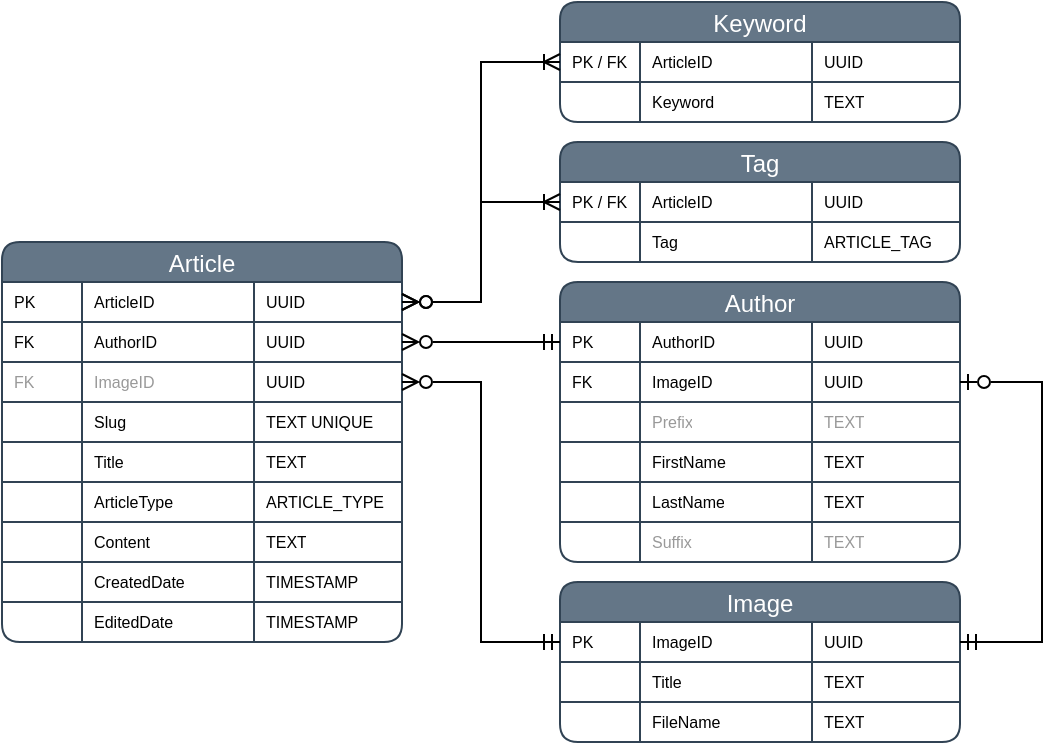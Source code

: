 <mxfile version="28.0.6">
  <diagram name="Page-1" id="wTQ_YUTuVqvLGKFHxFBs">
    <mxGraphModel dx="1554" dy="1112" grid="1" gridSize="10" guides="1" tooltips="1" connect="1" arrows="1" fold="1" page="1" pageScale="1" pageWidth="827" pageHeight="1169" math="0" shadow="0">
      <root>
        <mxCell id="0" />
        <mxCell id="1" parent="0" />
        <mxCell id="2lzd2zvRrAFir2QoytyE-1" value="Article" style="shape=table;startSize=20;container=1;collapsible=0;childLayout=tableLayout;fontSize=12;rounded=1;shadow=0;swimlaneLine=1;perimeterSpacing=0;strokeWidth=1;swimlaneFillColor=#FFFFFF;labelBackgroundColor=none;fillStyle=solid;fillColor=#647687;strokeColor=#314354;fontColor=#ffffff;" parent="1" vertex="1">
          <mxGeometry x="40" y="160" width="200" height="200" as="geometry" />
        </mxCell>
        <mxCell id="2lzd2zvRrAFir2QoytyE-2" value="" style="shape=tableRow;horizontal=0;startSize=0;swimlaneHead=0;swimlaneBody=0;strokeColor=light-dark(#000000, #ffc5c5);top=0;left=0;bottom=0;right=0;collapsible=0;dropTarget=0;fillColor=none;points=[[0,0.5],[1,0.5]];portConstraint=eastwest;fontSize=16;swimlaneFillColor=none;labelBackgroundColor=none;" parent="2lzd2zvRrAFir2QoytyE-1" vertex="1">
          <mxGeometry y="20" width="200" height="20" as="geometry" />
        </mxCell>
        <mxCell id="2lzd2zvRrAFir2QoytyE-3" value="PK" style="shape=partialRectangle;html=1;whiteSpace=wrap;connectable=0;strokeColor=light-dark(#000000, #ffc5c5);overflow=hidden;fillColor=none;top=0;left=0;bottom=0;right=0;pointerEvents=1;fontSize=8;align=left;spacingLeft=4;spacingRight=4;swimlaneFillColor=none;labelBackgroundColor=none;" parent="2lzd2zvRrAFir2QoytyE-2" vertex="1">
          <mxGeometry width="40" height="20" as="geometry">
            <mxRectangle width="40" height="20" as="alternateBounds" />
          </mxGeometry>
        </mxCell>
        <mxCell id="2lzd2zvRrAFir2QoytyE-4" value="ArticleID" style="shape=partialRectangle;html=1;whiteSpace=wrap;connectable=0;strokeColor=light-dark(#000000, #ffc5c5);overflow=hidden;fillColor=none;top=0;left=0;bottom=0;right=0;pointerEvents=1;fontSize=8;align=left;spacingLeft=4;spacingRight=4;swimlaneFillColor=none;labelBackgroundColor=none;" parent="2lzd2zvRrAFir2QoytyE-2" vertex="1">
          <mxGeometry x="40" width="86" height="20" as="geometry">
            <mxRectangle width="86" height="20" as="alternateBounds" />
          </mxGeometry>
        </mxCell>
        <mxCell id="2lzd2zvRrAFir2QoytyE-5" value="UUID" style="shape=partialRectangle;html=1;whiteSpace=wrap;connectable=0;strokeColor=light-dark(#000000, #ffc5c5);overflow=hidden;fillColor=none;top=0;left=0;bottom=0;right=0;pointerEvents=1;fontSize=8;align=left;spacingLeft=4;spacingRight=4;swimlaneFillColor=none;labelBackgroundColor=none;" parent="2lzd2zvRrAFir2QoytyE-2" vertex="1">
          <mxGeometry x="126" width="74" height="20" as="geometry">
            <mxRectangle width="74" height="20" as="alternateBounds" />
          </mxGeometry>
        </mxCell>
        <mxCell id="2lzd2zvRrAFir2QoytyE-6" value="" style="shape=tableRow;horizontal=0;startSize=0;swimlaneHead=0;swimlaneBody=0;strokeColor=light-dark(#000000, #ffc5c5);top=0;left=0;bottom=0;right=0;collapsible=0;dropTarget=0;fillColor=none;points=[[0,0.5],[1,0.5]];portConstraint=eastwest;fontSize=16;swimlaneFillColor=none;labelBackgroundColor=none;" parent="2lzd2zvRrAFir2QoytyE-1" vertex="1">
          <mxGeometry y="40" width="200" height="20" as="geometry" />
        </mxCell>
        <mxCell id="2lzd2zvRrAFir2QoytyE-7" value="FK" style="shape=partialRectangle;html=1;whiteSpace=wrap;connectable=0;strokeColor=light-dark(#000000, #ffc5c5);overflow=hidden;fillColor=none;top=0;left=0;bottom=0;right=0;pointerEvents=1;fontSize=8;align=left;spacingLeft=4;spacingRight=4;swimlaneFillColor=none;labelBackgroundColor=none;" parent="2lzd2zvRrAFir2QoytyE-6" vertex="1">
          <mxGeometry width="40" height="20" as="geometry">
            <mxRectangle width="40" height="20" as="alternateBounds" />
          </mxGeometry>
        </mxCell>
        <mxCell id="2lzd2zvRrAFir2QoytyE-8" value="AuthorID" style="shape=partialRectangle;html=1;whiteSpace=wrap;connectable=0;strokeColor=light-dark(#000000, #ffc5c5);overflow=hidden;fillColor=none;top=0;left=0;bottom=0;right=0;pointerEvents=1;fontSize=8;align=left;spacingLeft=4;spacingRight=4;swimlaneFillColor=none;labelBackgroundColor=none;" parent="2lzd2zvRrAFir2QoytyE-6" vertex="1">
          <mxGeometry x="40" width="86" height="20" as="geometry">
            <mxRectangle width="86" height="20" as="alternateBounds" />
          </mxGeometry>
        </mxCell>
        <mxCell id="2lzd2zvRrAFir2QoytyE-9" value="UUID" style="shape=partialRectangle;html=1;whiteSpace=wrap;connectable=0;strokeColor=light-dark(#000000, #ffc5c5);overflow=hidden;fillColor=none;top=0;left=0;bottom=0;right=0;pointerEvents=1;fontSize=8;align=left;spacingLeft=4;spacingRight=4;swimlaneFillColor=none;labelBackgroundColor=none;" parent="2lzd2zvRrAFir2QoytyE-6" vertex="1">
          <mxGeometry x="126" width="74" height="20" as="geometry">
            <mxRectangle width="74" height="20" as="alternateBounds" />
          </mxGeometry>
        </mxCell>
        <mxCell id="2lzd2zvRrAFir2QoytyE-81" style="shape=tableRow;horizontal=0;startSize=0;swimlaneHead=0;swimlaneBody=0;strokeColor=light-dark(#000000, #ffc5c5);top=0;left=0;bottom=0;right=0;collapsible=0;dropTarget=0;fillColor=none;points=[[0,0.5],[1,0.5]];portConstraint=eastwest;fontSize=16;swimlaneFillColor=none;labelBackgroundColor=none;" parent="2lzd2zvRrAFir2QoytyE-1" vertex="1">
          <mxGeometry y="60" width="200" height="20" as="geometry" />
        </mxCell>
        <mxCell id="2lzd2zvRrAFir2QoytyE-82" value="FK" style="shape=partialRectangle;html=1;whiteSpace=wrap;connectable=0;strokeColor=light-dark(#000000, #ffc5c5);overflow=hidden;fillColor=none;top=0;left=0;bottom=0;right=0;pointerEvents=1;fontSize=8;align=left;spacingLeft=4;spacingRight=4;swimlaneFillColor=none;labelBackgroundColor=none;fontColor=#999999;" parent="2lzd2zvRrAFir2QoytyE-81" vertex="1">
          <mxGeometry width="40" height="20" as="geometry">
            <mxRectangle width="40" height="20" as="alternateBounds" />
          </mxGeometry>
        </mxCell>
        <mxCell id="2lzd2zvRrAFir2QoytyE-83" value="ImageID" style="shape=partialRectangle;html=1;whiteSpace=wrap;connectable=0;strokeColor=light-dark(#000000, #ffc5c5);overflow=hidden;fillColor=none;top=0;left=0;bottom=0;right=0;pointerEvents=1;fontSize=8;align=left;spacingLeft=4;spacingRight=4;swimlaneFillColor=none;labelBackgroundColor=none;fontColor=#999999;" parent="2lzd2zvRrAFir2QoytyE-81" vertex="1">
          <mxGeometry x="40" width="86" height="20" as="geometry">
            <mxRectangle width="86" height="20" as="alternateBounds" />
          </mxGeometry>
        </mxCell>
        <mxCell id="2lzd2zvRrAFir2QoytyE-84" value="UUID" style="shape=partialRectangle;html=1;whiteSpace=wrap;connectable=0;strokeColor=light-dark(#000000, #ffc5c5);overflow=hidden;fillColor=none;top=0;left=0;bottom=0;right=0;pointerEvents=1;fontSize=8;align=left;spacingLeft=4;spacingRight=4;swimlaneFillColor=none;labelBackgroundColor=none;" parent="2lzd2zvRrAFir2QoytyE-81" vertex="1">
          <mxGeometry x="126" width="74" height="20" as="geometry">
            <mxRectangle width="74" height="20" as="alternateBounds" />
          </mxGeometry>
        </mxCell>
        <mxCell id="2lzd2zvRrAFir2QoytyE-48" style="shape=tableRow;horizontal=0;startSize=0;swimlaneHead=0;swimlaneBody=0;strokeColor=light-dark(#000000, #ffc5c5);top=0;left=0;bottom=0;right=0;collapsible=0;dropTarget=0;fillColor=none;points=[[0,0.5],[1,0.5]];portConstraint=eastwest;fontSize=16;swimlaneFillColor=none;labelBackgroundColor=none;" parent="2lzd2zvRrAFir2QoytyE-1" vertex="1">
          <mxGeometry y="80" width="200" height="20" as="geometry" />
        </mxCell>
        <mxCell id="2lzd2zvRrAFir2QoytyE-49" style="shape=partialRectangle;html=1;whiteSpace=wrap;connectable=0;strokeColor=light-dark(#000000, #ffc5c5);overflow=hidden;fillColor=none;top=0;left=0;bottom=0;right=0;pointerEvents=1;fontSize=8;align=left;spacingLeft=4;spacingRight=4;swimlaneFillColor=none;labelBackgroundColor=none;" parent="2lzd2zvRrAFir2QoytyE-48" vertex="1">
          <mxGeometry width="40" height="20" as="geometry">
            <mxRectangle width="40" height="20" as="alternateBounds" />
          </mxGeometry>
        </mxCell>
        <mxCell id="2lzd2zvRrAFir2QoytyE-50" value="Slug" style="shape=partialRectangle;html=1;whiteSpace=wrap;connectable=0;strokeColor=light-dark(#000000, #ffc5c5);overflow=hidden;fillColor=none;top=0;left=0;bottom=0;right=0;pointerEvents=1;fontSize=8;align=left;spacingLeft=4;spacingRight=4;swimlaneFillColor=none;labelBackgroundColor=none;" parent="2lzd2zvRrAFir2QoytyE-48" vertex="1">
          <mxGeometry x="40" width="86" height="20" as="geometry">
            <mxRectangle width="86" height="20" as="alternateBounds" />
          </mxGeometry>
        </mxCell>
        <mxCell id="2lzd2zvRrAFir2QoytyE-51" value="TEXT UNIQUE" style="shape=partialRectangle;html=1;whiteSpace=wrap;connectable=0;strokeColor=light-dark(#000000, #ffc5c5);overflow=hidden;fillColor=none;top=0;left=0;bottom=0;right=0;pointerEvents=1;fontSize=8;align=left;spacingLeft=4;spacingRight=4;swimlaneFillColor=none;labelBackgroundColor=none;" parent="2lzd2zvRrAFir2QoytyE-48" vertex="1">
          <mxGeometry x="126" width="74" height="20" as="geometry">
            <mxRectangle width="74" height="20" as="alternateBounds" />
          </mxGeometry>
        </mxCell>
        <mxCell id="2lzd2zvRrAFir2QoytyE-10" style="shape=tableRow;horizontal=0;startSize=0;swimlaneHead=0;swimlaneBody=0;strokeColor=light-dark(#000000, #ffc5c5);top=0;left=0;bottom=0;right=0;collapsible=0;dropTarget=0;fillColor=none;points=[[0,0.5],[1,0.5]];portConstraint=eastwest;fontSize=16;swimlaneFillColor=none;labelBackgroundColor=none;" parent="2lzd2zvRrAFir2QoytyE-1" vertex="1">
          <mxGeometry y="100" width="200" height="20" as="geometry" />
        </mxCell>
        <mxCell id="2lzd2zvRrAFir2QoytyE-11" style="shape=partialRectangle;html=1;whiteSpace=wrap;connectable=0;strokeColor=light-dark(#000000, #ffc5c5);overflow=hidden;fillColor=none;top=0;left=0;bottom=0;right=0;pointerEvents=1;fontSize=8;align=left;spacingLeft=4;spacingRight=4;swimlaneFillColor=none;labelBackgroundColor=none;" parent="2lzd2zvRrAFir2QoytyE-10" vertex="1">
          <mxGeometry width="40" height="20" as="geometry">
            <mxRectangle width="40" height="20" as="alternateBounds" />
          </mxGeometry>
        </mxCell>
        <mxCell id="2lzd2zvRrAFir2QoytyE-12" value="Title" style="shape=partialRectangle;html=1;whiteSpace=wrap;connectable=0;strokeColor=light-dark(#000000, #ffc5c5);overflow=hidden;fillColor=none;top=0;left=0;bottom=0;right=0;pointerEvents=1;fontSize=8;align=left;spacingLeft=4;spacingRight=4;swimlaneFillColor=none;labelBackgroundColor=none;" parent="2lzd2zvRrAFir2QoytyE-10" vertex="1">
          <mxGeometry x="40" width="86" height="20" as="geometry">
            <mxRectangle width="86" height="20" as="alternateBounds" />
          </mxGeometry>
        </mxCell>
        <mxCell id="2lzd2zvRrAFir2QoytyE-13" value="TEXT" style="shape=partialRectangle;html=1;whiteSpace=wrap;connectable=0;strokeColor=light-dark(#000000, #ffc5c5);overflow=hidden;fillColor=none;top=0;left=0;bottom=0;right=0;pointerEvents=1;fontSize=8;align=left;spacingLeft=4;spacingRight=4;swimlaneFillColor=none;labelBackgroundColor=none;" parent="2lzd2zvRrAFir2QoytyE-10" vertex="1">
          <mxGeometry x="126" width="74" height="20" as="geometry">
            <mxRectangle width="74" height="20" as="alternateBounds" />
          </mxGeometry>
        </mxCell>
        <mxCell id="2lzd2zvRrAFir2QoytyE-77" style="shape=tableRow;horizontal=0;startSize=0;swimlaneHead=0;swimlaneBody=0;strokeColor=light-dark(#000000, #ffc5c5);top=0;left=0;bottom=0;right=0;collapsible=0;dropTarget=0;fillColor=none;points=[[0,0.5],[1,0.5]];portConstraint=eastwest;fontSize=16;swimlaneFillColor=none;labelBackgroundColor=none;" parent="2lzd2zvRrAFir2QoytyE-1" vertex="1">
          <mxGeometry y="120" width="200" height="20" as="geometry" />
        </mxCell>
        <mxCell id="2lzd2zvRrAFir2QoytyE-78" style="shape=partialRectangle;html=1;whiteSpace=wrap;connectable=0;strokeColor=light-dark(#000000, #ffc5c5);overflow=hidden;fillColor=none;top=0;left=0;bottom=0;right=0;pointerEvents=1;fontSize=8;align=left;spacingLeft=4;spacingRight=4;swimlaneFillColor=none;labelBackgroundColor=none;" parent="2lzd2zvRrAFir2QoytyE-77" vertex="1">
          <mxGeometry width="40" height="20" as="geometry">
            <mxRectangle width="40" height="20" as="alternateBounds" />
          </mxGeometry>
        </mxCell>
        <mxCell id="2lzd2zvRrAFir2QoytyE-79" value="ArticleType" style="shape=partialRectangle;html=1;whiteSpace=wrap;connectable=0;strokeColor=light-dark(#000000, #ffc5c5);overflow=hidden;fillColor=none;top=0;left=0;bottom=0;right=0;pointerEvents=1;fontSize=8;align=left;spacingLeft=4;spacingRight=4;swimlaneFillColor=none;labelBackgroundColor=none;" parent="2lzd2zvRrAFir2QoytyE-77" vertex="1">
          <mxGeometry x="40" width="86" height="20" as="geometry">
            <mxRectangle width="86" height="20" as="alternateBounds" />
          </mxGeometry>
        </mxCell>
        <mxCell id="2lzd2zvRrAFir2QoytyE-80" value="ARTICLE_TYPE" style="shape=partialRectangle;html=1;whiteSpace=wrap;connectable=0;strokeColor=light-dark(#000000, #ffc5c5);overflow=hidden;fillColor=none;top=0;left=0;bottom=0;right=0;pointerEvents=1;fontSize=8;align=left;spacingLeft=4;spacingRight=4;swimlaneFillColor=none;labelBackgroundColor=none;" parent="2lzd2zvRrAFir2QoytyE-77" vertex="1">
          <mxGeometry x="126" width="74" height="20" as="geometry">
            <mxRectangle width="74" height="20" as="alternateBounds" />
          </mxGeometry>
        </mxCell>
        <mxCell id="2lzd2zvRrAFir2QoytyE-40" style="shape=tableRow;horizontal=0;startSize=0;swimlaneHead=0;swimlaneBody=0;strokeColor=light-dark(#000000, #ffc5c5);top=0;left=0;bottom=0;right=0;collapsible=0;dropTarget=0;fillColor=none;points=[[0,0.5],[1,0.5]];portConstraint=eastwest;fontSize=16;swimlaneFillColor=none;labelBackgroundColor=none;" parent="2lzd2zvRrAFir2QoytyE-1" vertex="1">
          <mxGeometry y="140" width="200" height="20" as="geometry" />
        </mxCell>
        <mxCell id="2lzd2zvRrAFir2QoytyE-41" style="shape=partialRectangle;html=1;whiteSpace=wrap;connectable=0;strokeColor=light-dark(#000000, #ffc5c5);overflow=hidden;fillColor=none;top=0;left=0;bottom=0;right=0;pointerEvents=1;fontSize=8;align=left;spacingLeft=4;spacingRight=4;swimlaneFillColor=none;labelBackgroundColor=none;" parent="2lzd2zvRrAFir2QoytyE-40" vertex="1">
          <mxGeometry width="40" height="20" as="geometry">
            <mxRectangle width="40" height="20" as="alternateBounds" />
          </mxGeometry>
        </mxCell>
        <mxCell id="2lzd2zvRrAFir2QoytyE-42" value="Content" style="shape=partialRectangle;html=1;whiteSpace=wrap;connectable=0;strokeColor=light-dark(#000000, #ffc5c5);overflow=hidden;fillColor=none;top=0;left=0;bottom=0;right=0;pointerEvents=1;fontSize=8;align=left;spacingLeft=4;spacingRight=4;swimlaneFillColor=none;labelBackgroundColor=none;" parent="2lzd2zvRrAFir2QoytyE-40" vertex="1">
          <mxGeometry x="40" width="86" height="20" as="geometry">
            <mxRectangle width="86" height="20" as="alternateBounds" />
          </mxGeometry>
        </mxCell>
        <mxCell id="2lzd2zvRrAFir2QoytyE-43" value="TEXT" style="shape=partialRectangle;html=1;whiteSpace=wrap;connectable=0;strokeColor=light-dark(#000000, #ffc5c5);overflow=hidden;fillColor=none;top=0;left=0;bottom=0;right=0;pointerEvents=1;fontSize=8;align=left;spacingLeft=4;spacingRight=4;swimlaneFillColor=none;labelBackgroundColor=none;" parent="2lzd2zvRrAFir2QoytyE-40" vertex="1">
          <mxGeometry x="126" width="74" height="20" as="geometry">
            <mxRectangle width="74" height="20" as="alternateBounds" />
          </mxGeometry>
        </mxCell>
        <mxCell id="2lzd2zvRrAFir2QoytyE-44" style="shape=tableRow;horizontal=0;startSize=0;swimlaneHead=0;swimlaneBody=0;strokeColor=light-dark(#000000, #ffc5c5);top=0;left=0;bottom=0;right=0;collapsible=0;dropTarget=0;fillColor=none;points=[[0,0.5],[1,0.5]];portConstraint=eastwest;fontSize=16;swimlaneFillColor=none;labelBackgroundColor=none;" parent="2lzd2zvRrAFir2QoytyE-1" vertex="1">
          <mxGeometry y="160" width="200" height="20" as="geometry" />
        </mxCell>
        <mxCell id="2lzd2zvRrAFir2QoytyE-45" style="shape=partialRectangle;html=1;whiteSpace=wrap;connectable=0;strokeColor=light-dark(#000000, #ffc5c5);overflow=hidden;fillColor=none;top=0;left=0;bottom=0;right=0;pointerEvents=1;fontSize=8;align=left;spacingLeft=4;spacingRight=4;swimlaneFillColor=none;labelBackgroundColor=none;" parent="2lzd2zvRrAFir2QoytyE-44" vertex="1">
          <mxGeometry width="40" height="20" as="geometry">
            <mxRectangle width="40" height="20" as="alternateBounds" />
          </mxGeometry>
        </mxCell>
        <mxCell id="2lzd2zvRrAFir2QoytyE-46" value="CreatedDate" style="shape=partialRectangle;html=1;whiteSpace=wrap;connectable=0;strokeColor=light-dark(#000000, #ffc5c5);overflow=hidden;fillColor=none;top=0;left=0;bottom=0;right=0;pointerEvents=1;fontSize=8;align=left;spacingLeft=4;spacingRight=4;swimlaneFillColor=none;labelBackgroundColor=none;" parent="2lzd2zvRrAFir2QoytyE-44" vertex="1">
          <mxGeometry x="40" width="86" height="20" as="geometry">
            <mxRectangle width="86" height="20" as="alternateBounds" />
          </mxGeometry>
        </mxCell>
        <mxCell id="2lzd2zvRrAFir2QoytyE-47" value="TIMESTAMP" style="shape=partialRectangle;html=1;whiteSpace=wrap;connectable=0;strokeColor=light-dark(#000000, #ffc5c5);overflow=hidden;fillColor=none;top=0;left=0;bottom=0;right=0;pointerEvents=1;fontSize=8;align=left;spacingLeft=4;spacingRight=4;swimlaneFillColor=none;labelBackgroundColor=none;" parent="2lzd2zvRrAFir2QoytyE-44" vertex="1">
          <mxGeometry x="126" width="74" height="20" as="geometry">
            <mxRectangle width="74" height="20" as="alternateBounds" />
          </mxGeometry>
        </mxCell>
        <mxCell id="2lzd2zvRrAFir2QoytyE-52" style="shape=tableRow;horizontal=0;startSize=0;swimlaneHead=0;swimlaneBody=0;strokeColor=light-dark(#000000, #ffc5c5);top=0;left=0;bottom=0;right=0;collapsible=0;dropTarget=0;fillColor=none;points=[[0,0.5],[1,0.5]];portConstraint=eastwest;fontSize=16;swimlaneFillColor=none;labelBackgroundColor=none;" parent="2lzd2zvRrAFir2QoytyE-1" vertex="1">
          <mxGeometry y="180" width="200" height="20" as="geometry" />
        </mxCell>
        <mxCell id="2lzd2zvRrAFir2QoytyE-53" style="shape=partialRectangle;html=1;whiteSpace=wrap;connectable=0;strokeColor=light-dark(#000000, #ffc5c5);overflow=hidden;fillColor=none;top=0;left=0;bottom=0;right=0;pointerEvents=1;fontSize=8;align=left;spacingLeft=4;spacingRight=4;swimlaneFillColor=none;labelBackgroundColor=none;" parent="2lzd2zvRrAFir2QoytyE-52" vertex="1">
          <mxGeometry width="40" height="20" as="geometry">
            <mxRectangle width="40" height="20" as="alternateBounds" />
          </mxGeometry>
        </mxCell>
        <mxCell id="2lzd2zvRrAFir2QoytyE-54" value="EditedDate" style="shape=partialRectangle;html=1;whiteSpace=wrap;connectable=0;strokeColor=light-dark(#000000, #ffc5c5);overflow=hidden;fillColor=none;top=0;left=0;bottom=0;right=0;pointerEvents=1;fontSize=8;align=left;spacingLeft=4;spacingRight=4;swimlaneFillColor=none;labelBackgroundColor=none;" parent="2lzd2zvRrAFir2QoytyE-52" vertex="1">
          <mxGeometry x="40" width="86" height="20" as="geometry">
            <mxRectangle width="86" height="20" as="alternateBounds" />
          </mxGeometry>
        </mxCell>
        <mxCell id="2lzd2zvRrAFir2QoytyE-55" value="TIMESTAMP" style="shape=partialRectangle;html=1;whiteSpace=wrap;connectable=0;strokeColor=light-dark(#000000, #ffc5c5);overflow=hidden;fillColor=none;top=0;left=0;bottom=0;right=0;pointerEvents=1;fontSize=8;align=left;spacingLeft=4;spacingRight=4;swimlaneFillColor=none;labelBackgroundColor=none;" parent="2lzd2zvRrAFir2QoytyE-52" vertex="1">
          <mxGeometry x="126" width="74" height="20" as="geometry">
            <mxRectangle width="74" height="20" as="alternateBounds" />
          </mxGeometry>
        </mxCell>
        <mxCell id="2lzd2zvRrAFir2QoytyE-14" value="Author" style="shape=table;startSize=20;container=1;collapsible=0;childLayout=tableLayout;fontSize=12;rounded=1;shadow=0;swimlaneLine=1;perimeterSpacing=0;strokeWidth=1;swimlaneFillColor=#FFFFFF;labelBackgroundColor=none;fillStyle=solid;fillColor=#647687;strokeColor=#314354;fontColor=#ffffff;" parent="1" vertex="1">
          <mxGeometry x="319" y="180" width="200" height="140" as="geometry" />
        </mxCell>
        <mxCell id="2lzd2zvRrAFir2QoytyE-15" value="" style="shape=tableRow;horizontal=0;startSize=0;swimlaneHead=0;swimlaneBody=0;strokeColor=light-dark(#000000, #ffc5c5);top=0;left=0;bottom=0;right=0;collapsible=0;dropTarget=0;fillColor=none;points=[[0,0.5],[1,0.5]];portConstraint=eastwest;fontSize=16;swimlaneFillColor=none;labelBackgroundColor=none;" parent="2lzd2zvRrAFir2QoytyE-14" vertex="1">
          <mxGeometry y="20" width="200" height="20" as="geometry" />
        </mxCell>
        <mxCell id="2lzd2zvRrAFir2QoytyE-16" value="PK" style="shape=partialRectangle;html=1;whiteSpace=wrap;connectable=0;strokeColor=light-dark(#000000, #ffc5c5);overflow=hidden;fillColor=none;top=0;left=0;bottom=0;right=0;pointerEvents=1;fontSize=8;align=left;spacingLeft=4;spacingRight=4;swimlaneFillColor=none;labelBackgroundColor=none;" parent="2lzd2zvRrAFir2QoytyE-15" vertex="1">
          <mxGeometry width="40" height="20" as="geometry">
            <mxRectangle width="40" height="20" as="alternateBounds" />
          </mxGeometry>
        </mxCell>
        <mxCell id="2lzd2zvRrAFir2QoytyE-17" value="AuthorID" style="shape=partialRectangle;html=1;whiteSpace=wrap;connectable=0;strokeColor=light-dark(#000000, #ffc5c5);overflow=hidden;fillColor=none;top=0;left=0;bottom=0;right=0;pointerEvents=1;fontSize=8;align=left;spacingLeft=4;spacingRight=4;swimlaneFillColor=none;labelBackgroundColor=none;" parent="2lzd2zvRrAFir2QoytyE-15" vertex="1">
          <mxGeometry x="40" width="86" height="20" as="geometry">
            <mxRectangle width="86" height="20" as="alternateBounds" />
          </mxGeometry>
        </mxCell>
        <mxCell id="2lzd2zvRrAFir2QoytyE-18" value="UUID" style="shape=partialRectangle;html=1;whiteSpace=wrap;connectable=0;strokeColor=light-dark(#000000, #ffc5c5);overflow=hidden;fillColor=none;top=0;left=0;bottom=0;right=0;pointerEvents=1;fontSize=8;align=left;spacingLeft=4;spacingRight=4;swimlaneFillColor=none;labelBackgroundColor=none;" parent="2lzd2zvRrAFir2QoytyE-15" vertex="1">
          <mxGeometry x="126" width="74" height="20" as="geometry">
            <mxRectangle width="74" height="20" as="alternateBounds" />
          </mxGeometry>
        </mxCell>
        <mxCell id="2lzd2zvRrAFir2QoytyE-85" style="shape=tableRow;horizontal=0;startSize=0;swimlaneHead=0;swimlaneBody=0;strokeColor=light-dark(#000000, #ffc5c5);top=0;left=0;bottom=0;right=0;collapsible=0;dropTarget=0;fillColor=none;points=[[0,0.5],[1,0.5]];portConstraint=eastwest;fontSize=16;swimlaneFillColor=none;labelBackgroundColor=none;" parent="2lzd2zvRrAFir2QoytyE-14" vertex="1">
          <mxGeometry y="40" width="200" height="20" as="geometry" />
        </mxCell>
        <mxCell id="2lzd2zvRrAFir2QoytyE-86" value="FK" style="shape=partialRectangle;html=1;whiteSpace=wrap;connectable=0;strokeColor=light-dark(#000000, #ffc5c5);overflow=hidden;fillColor=none;top=0;left=0;bottom=0;right=0;pointerEvents=1;fontSize=8;align=left;spacingLeft=4;spacingRight=4;swimlaneFillColor=none;labelBackgroundColor=none;" parent="2lzd2zvRrAFir2QoytyE-85" vertex="1">
          <mxGeometry width="40" height="20" as="geometry">
            <mxRectangle width="40" height="20" as="alternateBounds" />
          </mxGeometry>
        </mxCell>
        <mxCell id="2lzd2zvRrAFir2QoytyE-87" value="ImageID" style="shape=partialRectangle;html=1;whiteSpace=wrap;connectable=0;strokeColor=light-dark(#000000, #ffc5c5);overflow=hidden;fillColor=none;top=0;left=0;bottom=0;right=0;pointerEvents=1;fontSize=8;align=left;spacingLeft=4;spacingRight=4;swimlaneFillColor=none;labelBackgroundColor=none;" parent="2lzd2zvRrAFir2QoytyE-85" vertex="1">
          <mxGeometry x="40" width="86" height="20" as="geometry">
            <mxRectangle width="86" height="20" as="alternateBounds" />
          </mxGeometry>
        </mxCell>
        <mxCell id="2lzd2zvRrAFir2QoytyE-88" value="UUID" style="shape=partialRectangle;html=1;whiteSpace=wrap;connectable=0;strokeColor=light-dark(#000000, #ffc5c5);overflow=hidden;fillColor=none;top=0;left=0;bottom=0;right=0;pointerEvents=1;fontSize=8;align=left;spacingLeft=4;spacingRight=4;swimlaneFillColor=none;labelBackgroundColor=none;" parent="2lzd2zvRrAFir2QoytyE-85" vertex="1">
          <mxGeometry x="126" width="74" height="20" as="geometry">
            <mxRectangle width="74" height="20" as="alternateBounds" />
          </mxGeometry>
        </mxCell>
        <mxCell id="2lzd2zvRrAFir2QoytyE-64" style="shape=tableRow;horizontal=0;startSize=0;swimlaneHead=0;swimlaneBody=0;strokeColor=light-dark(#000000, #ffc5c5);top=0;left=0;bottom=0;right=0;collapsible=0;dropTarget=0;fillColor=none;points=[[0,0.5],[1,0.5]];portConstraint=eastwest;fontSize=16;swimlaneFillColor=none;labelBackgroundColor=none;" parent="2lzd2zvRrAFir2QoytyE-14" vertex="1">
          <mxGeometry y="60" width="200" height="20" as="geometry" />
        </mxCell>
        <mxCell id="2lzd2zvRrAFir2QoytyE-65" style="shape=partialRectangle;html=1;whiteSpace=wrap;connectable=0;strokeColor=light-dark(#000000, #ffc5c5);overflow=hidden;fillColor=none;top=0;left=0;bottom=0;right=0;pointerEvents=1;fontSize=8;align=left;spacingLeft=4;spacingRight=4;swimlaneFillColor=none;labelBackgroundColor=none;" parent="2lzd2zvRrAFir2QoytyE-64" vertex="1">
          <mxGeometry width="40" height="20" as="geometry">
            <mxRectangle width="40" height="20" as="alternateBounds" />
          </mxGeometry>
        </mxCell>
        <mxCell id="2lzd2zvRrAFir2QoytyE-66" value="Prefix" style="shape=partialRectangle;html=1;whiteSpace=wrap;connectable=0;strokeColor=light-dark(#000000, #ffc5c5);overflow=hidden;fillColor=none;top=0;left=0;bottom=0;right=0;pointerEvents=1;fontSize=8;align=left;spacingLeft=4;spacingRight=4;swimlaneFillColor=none;labelBackgroundColor=none;fontColor=#999999;" parent="2lzd2zvRrAFir2QoytyE-64" vertex="1">
          <mxGeometry x="40" width="86" height="20" as="geometry">
            <mxRectangle width="86" height="20" as="alternateBounds" />
          </mxGeometry>
        </mxCell>
        <mxCell id="2lzd2zvRrAFir2QoytyE-67" value="TEXT" style="shape=partialRectangle;html=1;whiteSpace=wrap;connectable=0;strokeColor=light-dark(#000000, #ffc5c5);overflow=hidden;fillColor=none;top=0;left=0;bottom=0;right=0;pointerEvents=1;fontSize=8;align=left;spacingLeft=4;spacingRight=4;swimlaneFillColor=none;labelBackgroundColor=none;fontColor=#999999;" parent="2lzd2zvRrAFir2QoytyE-64" vertex="1">
          <mxGeometry x="126" width="74" height="20" as="geometry">
            <mxRectangle width="74" height="20" as="alternateBounds" />
          </mxGeometry>
        </mxCell>
        <mxCell id="2lzd2zvRrAFir2QoytyE-19" value="" style="shape=tableRow;horizontal=0;startSize=0;swimlaneHead=0;swimlaneBody=0;strokeColor=light-dark(#000000, #ffc5c5);top=0;left=0;bottom=0;right=0;collapsible=0;dropTarget=0;fillColor=none;points=[[0,0.5],[1,0.5]];portConstraint=eastwest;fontSize=16;swimlaneFillColor=none;labelBackgroundColor=none;" parent="2lzd2zvRrAFir2QoytyE-14" vertex="1">
          <mxGeometry y="80" width="200" height="20" as="geometry" />
        </mxCell>
        <mxCell id="2lzd2zvRrAFir2QoytyE-20" value="" style="shape=partialRectangle;html=1;whiteSpace=wrap;connectable=0;strokeColor=light-dark(#000000, #ffc5c5);overflow=hidden;fillColor=none;top=0;left=0;bottom=0;right=0;pointerEvents=1;fontSize=8;align=left;spacingLeft=4;spacingRight=4;swimlaneFillColor=none;labelBackgroundColor=none;" parent="2lzd2zvRrAFir2QoytyE-19" vertex="1">
          <mxGeometry width="40" height="20" as="geometry">
            <mxRectangle width="40" height="20" as="alternateBounds" />
          </mxGeometry>
        </mxCell>
        <mxCell id="2lzd2zvRrAFir2QoytyE-21" value="FirstName" style="shape=partialRectangle;html=1;whiteSpace=wrap;connectable=0;strokeColor=light-dark(#000000, #ffc5c5);overflow=hidden;fillColor=none;top=0;left=0;bottom=0;right=0;pointerEvents=1;fontSize=8;align=left;spacingLeft=4;spacingRight=4;swimlaneFillColor=none;labelBackgroundColor=none;" parent="2lzd2zvRrAFir2QoytyE-19" vertex="1">
          <mxGeometry x="40" width="86" height="20" as="geometry">
            <mxRectangle width="86" height="20" as="alternateBounds" />
          </mxGeometry>
        </mxCell>
        <mxCell id="2lzd2zvRrAFir2QoytyE-22" value="TEXT" style="shape=partialRectangle;html=1;whiteSpace=wrap;connectable=0;strokeColor=light-dark(#000000, #ffc5c5);overflow=hidden;fillColor=none;top=0;left=0;bottom=0;right=0;pointerEvents=1;fontSize=8;align=left;spacingLeft=4;spacingRight=4;swimlaneFillColor=none;labelBackgroundColor=none;" parent="2lzd2zvRrAFir2QoytyE-19" vertex="1">
          <mxGeometry x="126" width="74" height="20" as="geometry">
            <mxRectangle width="74" height="20" as="alternateBounds" />
          </mxGeometry>
        </mxCell>
        <mxCell id="2lzd2zvRrAFir2QoytyE-23" style="shape=tableRow;horizontal=0;startSize=0;swimlaneHead=0;swimlaneBody=0;strokeColor=light-dark(#000000, #ffc5c5);top=0;left=0;bottom=0;right=0;collapsible=0;dropTarget=0;fillColor=none;points=[[0,0.5],[1,0.5]];portConstraint=eastwest;fontSize=16;swimlaneFillColor=none;labelBackgroundColor=none;" parent="2lzd2zvRrAFir2QoytyE-14" vertex="1">
          <mxGeometry y="100" width="200" height="20" as="geometry" />
        </mxCell>
        <mxCell id="2lzd2zvRrAFir2QoytyE-24" style="shape=partialRectangle;html=1;whiteSpace=wrap;connectable=0;strokeColor=light-dark(#000000, #ffc5c5);overflow=hidden;fillColor=none;top=0;left=0;bottom=0;right=0;pointerEvents=1;fontSize=8;align=left;spacingLeft=4;spacingRight=4;swimlaneFillColor=none;labelBackgroundColor=none;" parent="2lzd2zvRrAFir2QoytyE-23" vertex="1">
          <mxGeometry width="40" height="20" as="geometry">
            <mxRectangle width="40" height="20" as="alternateBounds" />
          </mxGeometry>
        </mxCell>
        <mxCell id="2lzd2zvRrAFir2QoytyE-25" value="LastName" style="shape=partialRectangle;html=1;whiteSpace=wrap;connectable=0;strokeColor=light-dark(#000000, #ffc5c5);overflow=hidden;fillColor=none;top=0;left=0;bottom=0;right=0;pointerEvents=1;fontSize=8;align=left;spacingLeft=4;spacingRight=4;swimlaneFillColor=none;labelBackgroundColor=none;" parent="2lzd2zvRrAFir2QoytyE-23" vertex="1">
          <mxGeometry x="40" width="86" height="20" as="geometry">
            <mxRectangle width="86" height="20" as="alternateBounds" />
          </mxGeometry>
        </mxCell>
        <mxCell id="2lzd2zvRrAFir2QoytyE-26" value="TEXT" style="shape=partialRectangle;html=1;whiteSpace=wrap;connectable=0;strokeColor=light-dark(#000000, #ffc5c5);overflow=hidden;fillColor=none;top=0;left=0;bottom=0;right=0;pointerEvents=1;fontSize=8;align=left;spacingLeft=4;spacingRight=4;swimlaneFillColor=none;labelBackgroundColor=none;" parent="2lzd2zvRrAFir2QoytyE-23" vertex="1">
          <mxGeometry x="126" width="74" height="20" as="geometry">
            <mxRectangle width="74" height="20" as="alternateBounds" />
          </mxGeometry>
        </mxCell>
        <mxCell id="2lzd2zvRrAFir2QoytyE-56" style="shape=tableRow;horizontal=0;startSize=0;swimlaneHead=0;swimlaneBody=0;strokeColor=light-dark(#000000, #ffc5c5);top=0;left=0;bottom=0;right=0;collapsible=0;dropTarget=0;fillColor=none;points=[[0,0.5],[1,0.5]];portConstraint=eastwest;fontSize=16;swimlaneFillColor=none;labelBackgroundColor=none;" parent="2lzd2zvRrAFir2QoytyE-14" vertex="1">
          <mxGeometry y="120" width="200" height="20" as="geometry" />
        </mxCell>
        <mxCell id="2lzd2zvRrAFir2QoytyE-57" style="shape=partialRectangle;html=1;whiteSpace=wrap;connectable=0;strokeColor=light-dark(#000000, #ffc5c5);overflow=hidden;fillColor=none;top=0;left=0;bottom=0;right=0;pointerEvents=1;fontSize=8;align=left;spacingLeft=4;spacingRight=4;swimlaneFillColor=none;labelBackgroundColor=none;" parent="2lzd2zvRrAFir2QoytyE-56" vertex="1">
          <mxGeometry width="40" height="20" as="geometry">
            <mxRectangle width="40" height="20" as="alternateBounds" />
          </mxGeometry>
        </mxCell>
        <mxCell id="2lzd2zvRrAFir2QoytyE-58" value="Suffix" style="shape=partialRectangle;html=1;whiteSpace=wrap;connectable=0;strokeColor=light-dark(#000000, #ffc5c5);overflow=hidden;fillColor=none;top=0;left=0;bottom=0;right=0;pointerEvents=1;fontSize=8;align=left;spacingLeft=4;spacingRight=4;swimlaneFillColor=none;labelBackgroundColor=none;fontColor=#999999;" parent="2lzd2zvRrAFir2QoytyE-56" vertex="1">
          <mxGeometry x="40" width="86" height="20" as="geometry">
            <mxRectangle width="86" height="20" as="alternateBounds" />
          </mxGeometry>
        </mxCell>
        <mxCell id="2lzd2zvRrAFir2QoytyE-59" value="TEXT" style="shape=partialRectangle;html=1;whiteSpace=wrap;connectable=0;strokeColor=light-dark(#000000, #ffc5c5);overflow=hidden;fillColor=none;top=0;left=0;bottom=0;right=0;pointerEvents=1;fontSize=8;align=left;spacingLeft=4;spacingRight=4;swimlaneFillColor=none;labelBackgroundColor=none;fontColor=#999999;" parent="2lzd2zvRrAFir2QoytyE-56" vertex="1">
          <mxGeometry x="126" width="74" height="20" as="geometry">
            <mxRectangle width="74" height="20" as="alternateBounds" />
          </mxGeometry>
        </mxCell>
        <mxCell id="2lzd2zvRrAFir2QoytyE-27" value="Tag" style="shape=table;startSize=20;container=1;collapsible=0;childLayout=tableLayout;fontSize=12;rounded=1;shadow=0;swimlaneLine=1;perimeterSpacing=0;strokeWidth=1;swimlaneFillColor=#FFFFFF;labelBackgroundColor=none;fillStyle=solid;fillColor=#647687;strokeColor=#314354;fontColor=#ffffff;" parent="1" vertex="1">
          <mxGeometry x="319" y="110" width="200" height="60" as="geometry" />
        </mxCell>
        <mxCell id="2lzd2zvRrAFir2QoytyE-28" value="" style="shape=tableRow;horizontal=0;startSize=0;swimlaneHead=0;swimlaneBody=0;strokeColor=light-dark(#000000, #ffc5c5);top=0;left=0;bottom=0;right=0;collapsible=0;dropTarget=0;fillColor=none;points=[[0,0.5],[1,0.5]];portConstraint=eastwest;fontSize=16;swimlaneFillColor=none;labelBackgroundColor=none;" parent="2lzd2zvRrAFir2QoytyE-27" vertex="1">
          <mxGeometry y="20" width="200" height="20" as="geometry" />
        </mxCell>
        <mxCell id="2lzd2zvRrAFir2QoytyE-29" value="PK / FK" style="shape=partialRectangle;html=1;whiteSpace=wrap;connectable=0;strokeColor=light-dark(#000000, #ffc5c5);overflow=hidden;fillColor=none;top=0;left=0;bottom=0;right=0;pointerEvents=1;fontSize=8;align=left;spacingLeft=4;spacingRight=4;swimlaneFillColor=none;labelBackgroundColor=none;" parent="2lzd2zvRrAFir2QoytyE-28" vertex="1">
          <mxGeometry width="40" height="20" as="geometry">
            <mxRectangle width="40" height="20" as="alternateBounds" />
          </mxGeometry>
        </mxCell>
        <mxCell id="2lzd2zvRrAFir2QoytyE-30" value="ArticleID" style="shape=partialRectangle;html=1;whiteSpace=wrap;connectable=0;strokeColor=light-dark(#000000, #ffc5c5);overflow=hidden;fillColor=none;top=0;left=0;bottom=0;right=0;pointerEvents=1;fontSize=8;align=left;spacingLeft=4;spacingRight=4;swimlaneFillColor=none;labelBackgroundColor=none;" parent="2lzd2zvRrAFir2QoytyE-28" vertex="1">
          <mxGeometry x="40" width="86" height="20" as="geometry">
            <mxRectangle width="86" height="20" as="alternateBounds" />
          </mxGeometry>
        </mxCell>
        <mxCell id="2lzd2zvRrAFir2QoytyE-31" value="UUID" style="shape=partialRectangle;html=1;whiteSpace=wrap;connectable=0;strokeColor=light-dark(#000000, #ffc5c5);overflow=hidden;fillColor=none;top=0;left=0;bottom=0;right=0;pointerEvents=1;fontSize=8;align=left;spacingLeft=4;spacingRight=4;swimlaneFillColor=none;labelBackgroundColor=none;" parent="2lzd2zvRrAFir2QoytyE-28" vertex="1">
          <mxGeometry x="126" width="74" height="20" as="geometry">
            <mxRectangle width="74" height="20" as="alternateBounds" />
          </mxGeometry>
        </mxCell>
        <mxCell id="2lzd2zvRrAFir2QoytyE-32" value="" style="shape=tableRow;horizontal=0;startSize=0;swimlaneHead=0;swimlaneBody=0;strokeColor=light-dark(#000000, #ffc5c5);top=0;left=0;bottom=0;right=0;collapsible=0;dropTarget=0;fillColor=none;points=[[0,0.5],[1,0.5]];portConstraint=eastwest;fontSize=16;swimlaneFillColor=none;labelBackgroundColor=none;" parent="2lzd2zvRrAFir2QoytyE-27" vertex="1">
          <mxGeometry y="40" width="200" height="20" as="geometry" />
        </mxCell>
        <mxCell id="2lzd2zvRrAFir2QoytyE-33" value="" style="shape=partialRectangle;html=1;whiteSpace=wrap;connectable=0;strokeColor=light-dark(#000000, #ffc5c5);overflow=hidden;fillColor=none;top=0;left=0;bottom=0;right=0;pointerEvents=1;fontSize=8;align=left;spacingLeft=4;spacingRight=4;swimlaneFillColor=none;labelBackgroundColor=none;" parent="2lzd2zvRrAFir2QoytyE-32" vertex="1">
          <mxGeometry width="40" height="20" as="geometry">
            <mxRectangle width="40" height="20" as="alternateBounds" />
          </mxGeometry>
        </mxCell>
        <mxCell id="2lzd2zvRrAFir2QoytyE-34" value="Tag" style="shape=partialRectangle;html=1;whiteSpace=wrap;connectable=0;strokeColor=light-dark(#000000, #ffc5c5);overflow=hidden;fillColor=none;top=0;left=0;bottom=0;right=0;pointerEvents=1;fontSize=8;align=left;spacingLeft=4;spacingRight=4;swimlaneFillColor=none;labelBackgroundColor=none;" parent="2lzd2zvRrAFir2QoytyE-32" vertex="1">
          <mxGeometry x="40" width="86" height="20" as="geometry">
            <mxRectangle width="86" height="20" as="alternateBounds" />
          </mxGeometry>
        </mxCell>
        <mxCell id="2lzd2zvRrAFir2QoytyE-35" value="ARTICLE_TAG" style="shape=partialRectangle;html=1;whiteSpace=wrap;connectable=0;strokeColor=light-dark(#000000, #ffc5c5);overflow=hidden;fillColor=none;top=0;left=0;bottom=0;right=0;pointerEvents=1;fontSize=8;align=left;spacingLeft=4;spacingRight=4;swimlaneFillColor=none;labelBackgroundColor=none;" parent="2lzd2zvRrAFir2QoytyE-32" vertex="1">
          <mxGeometry x="126" width="74" height="20" as="geometry">
            <mxRectangle width="74" height="20" as="alternateBounds" />
          </mxGeometry>
        </mxCell>
        <mxCell id="2lzd2zvRrAFir2QoytyE-89" value="Image" style="shape=table;startSize=20;container=1;collapsible=0;childLayout=tableLayout;fontSize=12;rounded=1;shadow=0;swimlaneLine=1;perimeterSpacing=0;strokeWidth=1;swimlaneFillColor=#FFFFFF;labelBackgroundColor=none;fillStyle=solid;fillColor=#647687;strokeColor=#314354;fontColor=#ffffff;" parent="1" vertex="1">
          <mxGeometry x="319" y="330" width="200" height="80" as="geometry" />
        </mxCell>
        <mxCell id="2lzd2zvRrAFir2QoytyE-90" value="" style="shape=tableRow;horizontal=0;startSize=0;swimlaneHead=0;swimlaneBody=0;strokeColor=light-dark(#000000, #ffc5c5);top=0;left=0;bottom=0;right=0;collapsible=0;dropTarget=0;fillColor=none;points=[[0,0.5],[1,0.5]];portConstraint=eastwest;fontSize=16;swimlaneFillColor=none;labelBackgroundColor=none;" parent="2lzd2zvRrAFir2QoytyE-89" vertex="1">
          <mxGeometry y="20" width="200" height="20" as="geometry" />
        </mxCell>
        <mxCell id="2lzd2zvRrAFir2QoytyE-91" value="PK" style="shape=partialRectangle;html=1;whiteSpace=wrap;connectable=0;strokeColor=light-dark(#000000, #ffc5c5);overflow=hidden;fillColor=none;top=0;left=0;bottom=0;right=0;pointerEvents=1;fontSize=8;align=left;spacingLeft=4;spacingRight=4;swimlaneFillColor=none;labelBackgroundColor=none;" parent="2lzd2zvRrAFir2QoytyE-90" vertex="1">
          <mxGeometry width="40" height="20" as="geometry">
            <mxRectangle width="40" height="20" as="alternateBounds" />
          </mxGeometry>
        </mxCell>
        <mxCell id="2lzd2zvRrAFir2QoytyE-92" value="ImageID" style="shape=partialRectangle;html=1;whiteSpace=wrap;connectable=0;strokeColor=light-dark(#000000, #ffc5c5);overflow=hidden;fillColor=none;top=0;left=0;bottom=0;right=0;pointerEvents=1;fontSize=8;align=left;spacingLeft=4;spacingRight=4;swimlaneFillColor=none;labelBackgroundColor=none;" parent="2lzd2zvRrAFir2QoytyE-90" vertex="1">
          <mxGeometry x="40" width="86" height="20" as="geometry">
            <mxRectangle width="86" height="20" as="alternateBounds" />
          </mxGeometry>
        </mxCell>
        <mxCell id="2lzd2zvRrAFir2QoytyE-93" value="UUID" style="shape=partialRectangle;html=1;whiteSpace=wrap;connectable=0;strokeColor=light-dark(#000000, #ffc5c5);overflow=hidden;fillColor=none;top=0;left=0;bottom=0;right=0;pointerEvents=1;fontSize=8;align=left;spacingLeft=4;spacingRight=4;swimlaneFillColor=none;labelBackgroundColor=none;" parent="2lzd2zvRrAFir2QoytyE-90" vertex="1">
          <mxGeometry x="126" width="74" height="20" as="geometry">
            <mxRectangle width="74" height="20" as="alternateBounds" />
          </mxGeometry>
        </mxCell>
        <mxCell id="2lzd2zvRrAFir2QoytyE-94" value="" style="shape=tableRow;horizontal=0;startSize=0;swimlaneHead=0;swimlaneBody=0;strokeColor=light-dark(#000000, #ffc5c5);top=0;left=0;bottom=0;right=0;collapsible=0;dropTarget=0;fillColor=none;points=[[0,0.5],[1,0.5]];portConstraint=eastwest;fontSize=16;swimlaneFillColor=none;labelBackgroundColor=none;" parent="2lzd2zvRrAFir2QoytyE-89" vertex="1">
          <mxGeometry y="40" width="200" height="20" as="geometry" />
        </mxCell>
        <mxCell id="2lzd2zvRrAFir2QoytyE-95" value="" style="shape=partialRectangle;html=1;whiteSpace=wrap;connectable=0;strokeColor=light-dark(#000000, #ffc5c5);overflow=hidden;fillColor=none;top=0;left=0;bottom=0;right=0;pointerEvents=1;fontSize=8;align=left;spacingLeft=4;spacingRight=4;swimlaneFillColor=none;labelBackgroundColor=none;" parent="2lzd2zvRrAFir2QoytyE-94" vertex="1">
          <mxGeometry width="40" height="20" as="geometry">
            <mxRectangle width="40" height="20" as="alternateBounds" />
          </mxGeometry>
        </mxCell>
        <mxCell id="2lzd2zvRrAFir2QoytyE-96" value="Title" style="shape=partialRectangle;html=1;whiteSpace=wrap;connectable=0;strokeColor=light-dark(#000000, #ffc5c5);overflow=hidden;fillColor=none;top=0;left=0;bottom=0;right=0;pointerEvents=1;fontSize=8;align=left;spacingLeft=4;spacingRight=4;swimlaneFillColor=none;labelBackgroundColor=none;" parent="2lzd2zvRrAFir2QoytyE-94" vertex="1">
          <mxGeometry x="40" width="86" height="20" as="geometry">
            <mxRectangle width="86" height="20" as="alternateBounds" />
          </mxGeometry>
        </mxCell>
        <mxCell id="2lzd2zvRrAFir2QoytyE-97" value="TEXT" style="shape=partialRectangle;html=1;whiteSpace=wrap;connectable=0;strokeColor=light-dark(#000000, #ffc5c5);overflow=hidden;fillColor=none;top=0;left=0;bottom=0;right=0;pointerEvents=1;fontSize=8;align=left;spacingLeft=4;spacingRight=4;swimlaneFillColor=none;labelBackgroundColor=none;" parent="2lzd2zvRrAFir2QoytyE-94" vertex="1">
          <mxGeometry x="126" width="74" height="20" as="geometry">
            <mxRectangle width="74" height="20" as="alternateBounds" />
          </mxGeometry>
        </mxCell>
        <mxCell id="CiPoQRXMsi0eOgfIdwRe-9" style="shape=tableRow;horizontal=0;startSize=0;swimlaneHead=0;swimlaneBody=0;strokeColor=light-dark(#000000, #ffc5c5);top=0;left=0;bottom=0;right=0;collapsible=0;dropTarget=0;fillColor=none;points=[[0,0.5],[1,0.5]];portConstraint=eastwest;fontSize=16;swimlaneFillColor=none;labelBackgroundColor=none;" vertex="1" parent="2lzd2zvRrAFir2QoytyE-89">
          <mxGeometry y="60" width="200" height="20" as="geometry" />
        </mxCell>
        <mxCell id="CiPoQRXMsi0eOgfIdwRe-10" style="shape=partialRectangle;html=1;whiteSpace=wrap;connectable=0;strokeColor=light-dark(#000000, #ffc5c5);overflow=hidden;fillColor=none;top=0;left=0;bottom=0;right=0;pointerEvents=1;fontSize=8;align=left;spacingLeft=4;spacingRight=4;swimlaneFillColor=none;labelBackgroundColor=none;" vertex="1" parent="CiPoQRXMsi0eOgfIdwRe-9">
          <mxGeometry width="40" height="20" as="geometry">
            <mxRectangle width="40" height="20" as="alternateBounds" />
          </mxGeometry>
        </mxCell>
        <mxCell id="CiPoQRXMsi0eOgfIdwRe-11" value="FileName" style="shape=partialRectangle;html=1;whiteSpace=wrap;connectable=0;strokeColor=light-dark(#000000, #ffc5c5);overflow=hidden;fillColor=none;top=0;left=0;bottom=0;right=0;pointerEvents=1;fontSize=8;align=left;spacingLeft=4;spacingRight=4;swimlaneFillColor=none;labelBackgroundColor=none;" vertex="1" parent="CiPoQRXMsi0eOgfIdwRe-9">
          <mxGeometry x="40" width="86" height="20" as="geometry">
            <mxRectangle width="86" height="20" as="alternateBounds" />
          </mxGeometry>
        </mxCell>
        <mxCell id="CiPoQRXMsi0eOgfIdwRe-12" value="TEXT" style="shape=partialRectangle;html=1;whiteSpace=wrap;connectable=0;strokeColor=light-dark(#000000, #ffc5c5);overflow=hidden;fillColor=none;top=0;left=0;bottom=0;right=0;pointerEvents=1;fontSize=8;align=left;spacingLeft=4;spacingRight=4;swimlaneFillColor=none;labelBackgroundColor=none;" vertex="1" parent="CiPoQRXMsi0eOgfIdwRe-9">
          <mxGeometry x="126" width="74" height="20" as="geometry">
            <mxRectangle width="74" height="20" as="alternateBounds" />
          </mxGeometry>
        </mxCell>
        <mxCell id="2lzd2zvRrAFir2QoytyE-100" style="edgeStyle=orthogonalEdgeStyle;rounded=0;orthogonalLoop=1;jettySize=auto;html=1;exitX=1;exitY=0.5;exitDx=0;exitDy=0;startArrow=ERzeroToMany;startFill=0;endArrow=ERmandOne;endFill=0;" parent="1" source="2lzd2zvRrAFir2QoytyE-6" target="2lzd2zvRrAFir2QoytyE-15" edge="1">
          <mxGeometry relative="1" as="geometry" />
        </mxCell>
        <mxCell id="2lzd2zvRrAFir2QoytyE-101" style="edgeStyle=orthogonalEdgeStyle;rounded=0;orthogonalLoop=1;jettySize=auto;html=1;exitX=1;exitY=0.5;exitDx=0;exitDy=0;entryX=0;entryY=0.5;entryDx=0;entryDy=0;startArrow=ERzeroToMany;startFill=0;endArrow=ERmandOne;endFill=0;" parent="1" source="2lzd2zvRrAFir2QoytyE-81" target="2lzd2zvRrAFir2QoytyE-90" edge="1">
          <mxGeometry relative="1" as="geometry" />
        </mxCell>
        <mxCell id="2lzd2zvRrAFir2QoytyE-102" style="edgeStyle=orthogonalEdgeStyle;rounded=0;orthogonalLoop=1;jettySize=auto;html=1;exitX=0;exitY=0.5;exitDx=0;exitDy=0;entryX=1;entryY=0.5;entryDx=0;entryDy=0;startArrow=ERoneToMany;startFill=0;endArrow=ERzeroToMany;endFill=0;" parent="1" source="2lzd2zvRrAFir2QoytyE-28" target="2lzd2zvRrAFir2QoytyE-2" edge="1">
          <mxGeometry relative="1" as="geometry" />
        </mxCell>
        <mxCell id="2lzd2zvRrAFir2QoytyE-103" style="edgeStyle=orthogonalEdgeStyle;rounded=0;orthogonalLoop=1;jettySize=auto;html=1;exitX=1;exitY=0.5;exitDx=0;exitDy=0;entryX=1;entryY=0.5;entryDx=0;entryDy=0;endArrow=ERzeroToOne;endFill=0;startArrow=ERmandOne;startFill=0;" parent="1" source="2lzd2zvRrAFir2QoytyE-90" target="2lzd2zvRrAFir2QoytyE-85" edge="1">
          <mxGeometry relative="1" as="geometry">
            <Array as="points">
              <mxPoint x="560" y="360" />
              <mxPoint x="560" y="230" />
            </Array>
          </mxGeometry>
        </mxCell>
        <mxCell id="2lzd2zvRrAFir2QoytyE-105" value="Keyword" style="shape=table;startSize=20;container=1;collapsible=0;childLayout=tableLayout;fontSize=12;rounded=1;shadow=0;swimlaneLine=1;perimeterSpacing=0;strokeWidth=1;swimlaneFillColor=#FFFFFF;labelBackgroundColor=none;fillStyle=solid;fillColor=#647687;strokeColor=#314354;fontColor=#ffffff;" parent="1" vertex="1">
          <mxGeometry x="319" y="40" width="200" height="60" as="geometry" />
        </mxCell>
        <mxCell id="2lzd2zvRrAFir2QoytyE-106" value="" style="shape=tableRow;horizontal=0;startSize=0;swimlaneHead=0;swimlaneBody=0;strokeColor=light-dark(#000000, #ffc5c5);top=0;left=0;bottom=0;right=0;collapsible=0;dropTarget=0;fillColor=none;points=[[0,0.5],[1,0.5]];portConstraint=eastwest;fontSize=16;swimlaneFillColor=none;labelBackgroundColor=none;" parent="2lzd2zvRrAFir2QoytyE-105" vertex="1">
          <mxGeometry y="20" width="200" height="20" as="geometry" />
        </mxCell>
        <mxCell id="2lzd2zvRrAFir2QoytyE-107" value="PK / FK" style="shape=partialRectangle;html=1;whiteSpace=wrap;connectable=0;strokeColor=light-dark(#000000, #ffc5c5);overflow=hidden;fillColor=none;top=0;left=0;bottom=0;right=0;pointerEvents=1;fontSize=8;align=left;spacingLeft=4;spacingRight=4;swimlaneFillColor=none;labelBackgroundColor=none;" parent="2lzd2zvRrAFir2QoytyE-106" vertex="1">
          <mxGeometry width="40" height="20" as="geometry">
            <mxRectangle width="40" height="20" as="alternateBounds" />
          </mxGeometry>
        </mxCell>
        <mxCell id="2lzd2zvRrAFir2QoytyE-108" value="ArticleID" style="shape=partialRectangle;html=1;whiteSpace=wrap;connectable=0;strokeColor=light-dark(#000000, #ffc5c5);overflow=hidden;fillColor=none;top=0;left=0;bottom=0;right=0;pointerEvents=1;fontSize=8;align=left;spacingLeft=4;spacingRight=4;swimlaneFillColor=none;labelBackgroundColor=none;" parent="2lzd2zvRrAFir2QoytyE-106" vertex="1">
          <mxGeometry x="40" width="86" height="20" as="geometry">
            <mxRectangle width="86" height="20" as="alternateBounds" />
          </mxGeometry>
        </mxCell>
        <mxCell id="2lzd2zvRrAFir2QoytyE-109" value="UUID" style="shape=partialRectangle;html=1;whiteSpace=wrap;connectable=0;strokeColor=light-dark(#000000, #ffc5c5);overflow=hidden;fillColor=none;top=0;left=0;bottom=0;right=0;pointerEvents=1;fontSize=8;align=left;spacingLeft=4;spacingRight=4;swimlaneFillColor=none;labelBackgroundColor=none;" parent="2lzd2zvRrAFir2QoytyE-106" vertex="1">
          <mxGeometry x="126" width="74" height="20" as="geometry">
            <mxRectangle width="74" height="20" as="alternateBounds" />
          </mxGeometry>
        </mxCell>
        <mxCell id="2lzd2zvRrAFir2QoytyE-110" value="" style="shape=tableRow;horizontal=0;startSize=0;swimlaneHead=0;swimlaneBody=0;strokeColor=light-dark(#000000, #ffc5c5);top=0;left=0;bottom=0;right=0;collapsible=0;dropTarget=0;fillColor=none;points=[[0,0.5],[1,0.5]];portConstraint=eastwest;fontSize=16;swimlaneFillColor=none;labelBackgroundColor=none;" parent="2lzd2zvRrAFir2QoytyE-105" vertex="1">
          <mxGeometry y="40" width="200" height="20" as="geometry" />
        </mxCell>
        <mxCell id="2lzd2zvRrAFir2QoytyE-111" value="" style="shape=partialRectangle;html=1;whiteSpace=wrap;connectable=0;strokeColor=light-dark(#000000, #ffc5c5);overflow=hidden;fillColor=none;top=0;left=0;bottom=0;right=0;pointerEvents=1;fontSize=8;align=left;spacingLeft=4;spacingRight=4;swimlaneFillColor=none;labelBackgroundColor=none;" parent="2lzd2zvRrAFir2QoytyE-110" vertex="1">
          <mxGeometry width="40" height="20" as="geometry">
            <mxRectangle width="40" height="20" as="alternateBounds" />
          </mxGeometry>
        </mxCell>
        <mxCell id="2lzd2zvRrAFir2QoytyE-112" value="Keyword" style="shape=partialRectangle;html=1;whiteSpace=wrap;connectable=0;strokeColor=light-dark(#000000, #ffc5c5);overflow=hidden;fillColor=none;top=0;left=0;bottom=0;right=0;pointerEvents=1;fontSize=8;align=left;spacingLeft=4;spacingRight=4;swimlaneFillColor=none;labelBackgroundColor=none;" parent="2lzd2zvRrAFir2QoytyE-110" vertex="1">
          <mxGeometry x="40" width="86" height="20" as="geometry">
            <mxRectangle width="86" height="20" as="alternateBounds" />
          </mxGeometry>
        </mxCell>
        <mxCell id="2lzd2zvRrAFir2QoytyE-113" value="TEXT" style="shape=partialRectangle;html=1;whiteSpace=wrap;connectable=0;strokeColor=light-dark(#000000, #ffc5c5);overflow=hidden;fillColor=none;top=0;left=0;bottom=0;right=0;pointerEvents=1;fontSize=8;align=left;spacingLeft=4;spacingRight=4;swimlaneFillColor=none;labelBackgroundColor=none;" parent="2lzd2zvRrAFir2QoytyE-110" vertex="1">
          <mxGeometry x="126" width="74" height="20" as="geometry">
            <mxRectangle width="74" height="20" as="alternateBounds" />
          </mxGeometry>
        </mxCell>
        <mxCell id="2lzd2zvRrAFir2QoytyE-114" style="edgeStyle=orthogonalEdgeStyle;rounded=0;orthogonalLoop=1;jettySize=auto;html=1;exitX=0;exitY=0.5;exitDx=0;exitDy=0;entryX=1;entryY=0.5;entryDx=0;entryDy=0;startArrow=ERoneToMany;startFill=0;endArrow=ERzeroToMany;endFill=0;" parent="1" source="2lzd2zvRrAFir2QoytyE-106" target="2lzd2zvRrAFir2QoytyE-2" edge="1">
          <mxGeometry relative="1" as="geometry">
            <mxPoint x="359" y="160" as="sourcePoint" />
            <mxPoint x="280" y="210" as="targetPoint" />
          </mxGeometry>
        </mxCell>
      </root>
    </mxGraphModel>
  </diagram>
</mxfile>
